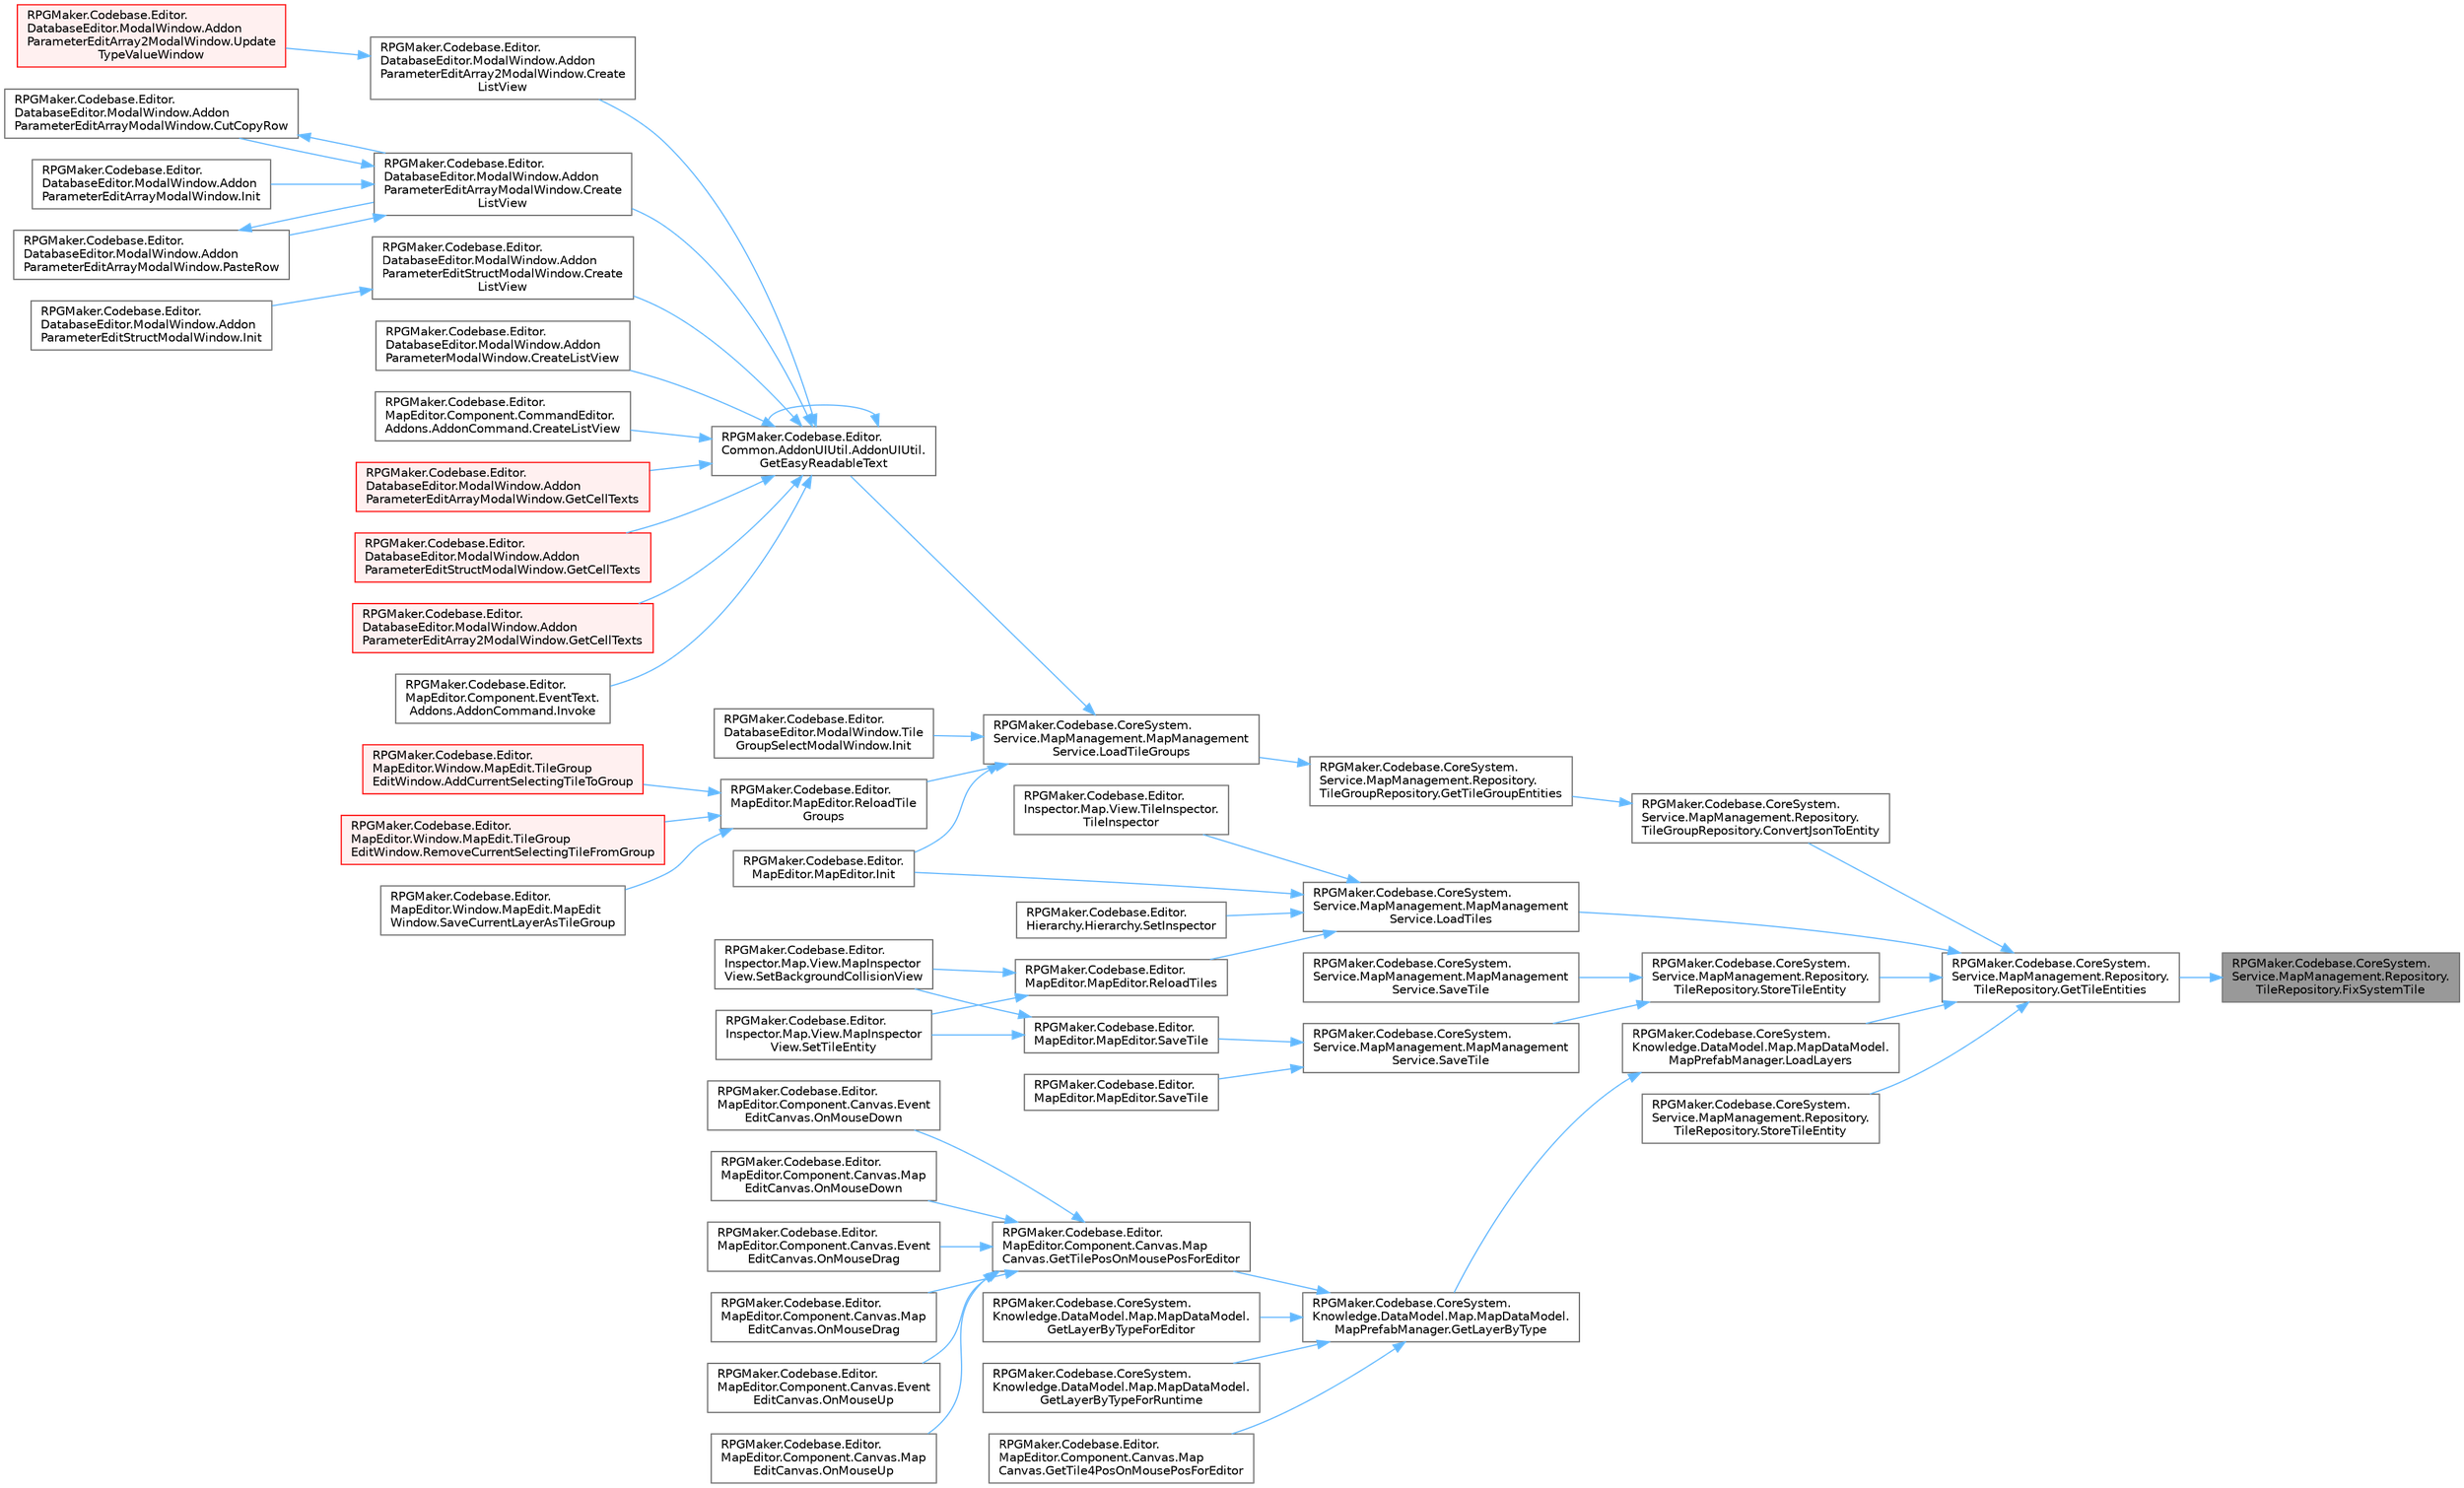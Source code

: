 digraph "RPGMaker.Codebase.CoreSystem.Service.MapManagement.Repository.TileRepository.FixSystemTile"
{
 // LATEX_PDF_SIZE
  bgcolor="transparent";
  edge [fontname=Helvetica,fontsize=10,labelfontname=Helvetica,labelfontsize=10];
  node [fontname=Helvetica,fontsize=10,shape=box,height=0.2,width=0.4];
  rankdir="RL";
  Node1 [id="Node000001",label="RPGMaker.Codebase.CoreSystem.\lService.MapManagement.Repository.\lTileRepository.FixSystemTile",height=0.2,width=0.4,color="gray40", fillcolor="grey60", style="filled", fontcolor="black",tooltip="😁 システム・タイル修正"];
  Node1 -> Node2 [id="edge1_Node000001_Node000002",dir="back",color="steelblue1",style="solid",tooltip=" "];
  Node2 [id="Node000002",label="RPGMaker.Codebase.CoreSystem.\lService.MapManagement.Repository.\lTileRepository.GetTileEntities",height=0.2,width=0.4,color="grey40", fillcolor="white", style="filled",URL="$d3/df6/class_r_p_g_maker_1_1_codebase_1_1_core_system_1_1_service_1_1_map_management_1_1_repository_1_1_tile_repository.html#ae0ca3d1484f74759cd4fa3393c5ae080",tooltip="😁 登録済みの全タイルを取得する"];
  Node2 -> Node3 [id="edge2_Node000002_Node000003",dir="back",color="steelblue1",style="solid",tooltip=" "];
  Node3 [id="Node000003",label="RPGMaker.Codebase.CoreSystem.\lService.MapManagement.Repository.\lTileGroupRepository.ConvertJsonToEntity",height=0.2,width=0.4,color="grey40", fillcolor="white", style="filled",URL="$d5/d90/class_r_p_g_maker_1_1_codebase_1_1_core_system_1_1_service_1_1_map_management_1_1_repository_1_1_tile_group_repository.html#ab90ed296eefeffab8f631890c196561d",tooltip="😁 JSONからエンティティへ変換"];
  Node3 -> Node4 [id="edge3_Node000003_Node000004",dir="back",color="steelblue1",style="solid",tooltip=" "];
  Node4 [id="Node000004",label="RPGMaker.Codebase.CoreSystem.\lService.MapManagement.Repository.\lTileGroupRepository.GetTileGroupEntities",height=0.2,width=0.4,color="grey40", fillcolor="white", style="filled",URL="$d5/d90/class_r_p_g_maker_1_1_codebase_1_1_core_system_1_1_service_1_1_map_management_1_1_repository_1_1_tile_group_repository.html#abfa2ebe69095a2b5be71839cdb3dc235",tooltip="😁 タイル・グループ・エンティティ取得"];
  Node4 -> Node5 [id="edge4_Node000004_Node000005",dir="back",color="steelblue1",style="solid",tooltip=" "];
  Node5 [id="Node000005",label="RPGMaker.Codebase.CoreSystem.\lService.MapManagement.MapManagement\lService.LoadTileGroups",height=0.2,width=0.4,color="grey40", fillcolor="white", style="filled",URL="$da/d11/class_r_p_g_maker_1_1_codebase_1_1_core_system_1_1_service_1_1_map_management_1_1_map_management_service.html#a4ce791714d2c7a494febf9f7f4b4bac2",tooltip="😁 [タイルグループ操作]"];
  Node5 -> Node6 [id="edge5_Node000005_Node000006",dir="back",color="steelblue1",style="solid",tooltip=" "];
  Node6 [id="Node000006",label="RPGMaker.Codebase.Editor.\lCommon.AddonUIUtil.AddonUIUtil.\lGetEasyReadableText",height=0.2,width=0.4,color="grey40", fillcolor="white", style="filled",URL="$d4/d5f/class_r_p_g_maker_1_1_codebase_1_1_editor_1_1_common_1_1_addon_u_i_util_1_1_addon_u_i_util.html#a2e27a60230e482d3f5605b82634925cb",tooltip="😁 簡単読みやすいテキスト取得"];
  Node6 -> Node7 [id="edge6_Node000006_Node000007",dir="back",color="steelblue1",style="solid",tooltip=" "];
  Node7 [id="Node000007",label="RPGMaker.Codebase.Editor.\lDatabaseEditor.ModalWindow.Addon\lParameterEditArray2ModalWindow.Create\lListView",height=0.2,width=0.4,color="grey40", fillcolor="white", style="filled",URL="$da/d1b/class_r_p_g_maker_1_1_codebase_1_1_editor_1_1_database_editor_1_1_modal_window_1_1_addon_parameter_edit_array2_modal_window.html#a5ba1083e2d9cedbd3a9d9d09c58ac850",tooltip="😁 リスト・ビュー作成"];
  Node7 -> Node8 [id="edge7_Node000007_Node000008",dir="back",color="steelblue1",style="solid",tooltip=" "];
  Node8 [id="Node000008",label="RPGMaker.Codebase.Editor.\lDatabaseEditor.ModalWindow.Addon\lParameterEditArray2ModalWindow.Update\lTypeValueWindow",height=0.2,width=0.4,color="red", fillcolor="#FFF0F0", style="filled",URL="$da/d1b/class_r_p_g_maker_1_1_codebase_1_1_editor_1_1_database_editor_1_1_modal_window_1_1_addon_parameter_edit_array2_modal_window.html#a276b6fc351b3a2e8ae0cbe66f5e523bf",tooltip="😁 型値ウィンドウ更新"];
  Node6 -> Node16 [id="edge8_Node000006_Node000016",dir="back",color="steelblue1",style="solid",tooltip=" "];
  Node16 [id="Node000016",label="RPGMaker.Codebase.Editor.\lDatabaseEditor.ModalWindow.Addon\lParameterEditArrayModalWindow.Create\lListView",height=0.2,width=0.4,color="grey40", fillcolor="white", style="filled",URL="$d1/d7f/class_r_p_g_maker_1_1_codebase_1_1_editor_1_1_database_editor_1_1_modal_window_1_1_addon_parameter_edit_array_modal_window.html#a9db2ab59d7a41e650d355c6fc05db5c3",tooltip="😁 リスト・ビュー作成"];
  Node16 -> Node17 [id="edge9_Node000016_Node000017",dir="back",color="steelblue1",style="solid",tooltip=" "];
  Node17 [id="Node000017",label="RPGMaker.Codebase.Editor.\lDatabaseEditor.ModalWindow.Addon\lParameterEditArrayModalWindow.CutCopyRow",height=0.2,width=0.4,color="grey40", fillcolor="white", style="filled",URL="$d1/d7f/class_r_p_g_maker_1_1_codebase_1_1_editor_1_1_database_editor_1_1_modal_window_1_1_addon_parameter_edit_array_modal_window.html#a72eebb28e5116e3ff64fc722b525af7c",tooltip="😁 カット・コピー行"];
  Node17 -> Node16 [id="edge10_Node000017_Node000016",dir="back",color="steelblue1",style="solid",tooltip=" "];
  Node16 -> Node18 [id="edge11_Node000016_Node000018",dir="back",color="steelblue1",style="solid",tooltip=" "];
  Node18 [id="Node000018",label="RPGMaker.Codebase.Editor.\lDatabaseEditor.ModalWindow.Addon\lParameterEditArrayModalWindow.Init",height=0.2,width=0.4,color="grey40", fillcolor="white", style="filled",URL="$d1/d7f/class_r_p_g_maker_1_1_codebase_1_1_editor_1_1_database_editor_1_1_modal_window_1_1_addon_parameter_edit_array_modal_window.html#a78764c473ecc9a1e02c3a07fb91028b4",tooltip="😁 初期化"];
  Node16 -> Node19 [id="edge12_Node000016_Node000019",dir="back",color="steelblue1",style="solid",tooltip=" "];
  Node19 [id="Node000019",label="RPGMaker.Codebase.Editor.\lDatabaseEditor.ModalWindow.Addon\lParameterEditArrayModalWindow.PasteRow",height=0.2,width=0.4,color="grey40", fillcolor="white", style="filled",URL="$d1/d7f/class_r_p_g_maker_1_1_codebase_1_1_editor_1_1_database_editor_1_1_modal_window_1_1_addon_parameter_edit_array_modal_window.html#a9c43b854109729f5b20676c6d847013d",tooltip="😁 行貼り付け"];
  Node19 -> Node16 [id="edge13_Node000019_Node000016",dir="back",color="steelblue1",style="solid",tooltip=" "];
  Node6 -> Node20 [id="edge14_Node000006_Node000020",dir="back",color="steelblue1",style="solid",tooltip=" "];
  Node20 [id="Node000020",label="RPGMaker.Codebase.Editor.\lDatabaseEditor.ModalWindow.Addon\lParameterEditStructModalWindow.Create\lListView",height=0.2,width=0.4,color="grey40", fillcolor="white", style="filled",URL="$d6/d85/class_r_p_g_maker_1_1_codebase_1_1_editor_1_1_database_editor_1_1_modal_window_1_1_addon_parameter_edit_struct_modal_window.html#a045b704d408168740544caa15841cdb8",tooltip="😁 リスト・ビュー作成"];
  Node20 -> Node21 [id="edge15_Node000020_Node000021",dir="back",color="steelblue1",style="solid",tooltip=" "];
  Node21 [id="Node000021",label="RPGMaker.Codebase.Editor.\lDatabaseEditor.ModalWindow.Addon\lParameterEditStructModalWindow.Init",height=0.2,width=0.4,color="grey40", fillcolor="white", style="filled",URL="$d6/d85/class_r_p_g_maker_1_1_codebase_1_1_editor_1_1_database_editor_1_1_modal_window_1_1_addon_parameter_edit_struct_modal_window.html#aa775d7221716b01f2500fc3baccf5691",tooltip="😁 初期化"];
  Node6 -> Node22 [id="edge16_Node000006_Node000022",dir="back",color="steelblue1",style="solid",tooltip=" "];
  Node22 [id="Node000022",label="RPGMaker.Codebase.Editor.\lDatabaseEditor.ModalWindow.Addon\lParameterModalWindow.CreateListView",height=0.2,width=0.4,color="grey40", fillcolor="white", style="filled",URL="$de/d91/class_r_p_g_maker_1_1_codebase_1_1_editor_1_1_database_editor_1_1_modal_window_1_1_addon_parameter_modal_window.html#aac3db9d51ec30afd81b939a71551cc73",tooltip="😁 リストの要素作成"];
  Node6 -> Node23 [id="edge17_Node000006_Node000023",dir="back",color="steelblue1",style="solid",tooltip=" "];
  Node23 [id="Node000023",label="RPGMaker.Codebase.Editor.\lMapEditor.Component.CommandEditor.\lAddons.AddonCommand.CreateListView",height=0.2,width=0.4,color="grey40", fillcolor="white", style="filled",URL="$d8/dad/class_r_p_g_maker_1_1_codebase_1_1_editor_1_1_map_editor_1_1_component_1_1_command_editor_1_1_addons_1_1_addon_command.html#a761c38d03f5da83d0397facb20589c85",tooltip="😁 リストの要素作成"];
  Node6 -> Node24 [id="edge18_Node000006_Node000024",dir="back",color="steelblue1",style="solid",tooltip=" "];
  Node24 [id="Node000024",label="RPGMaker.Codebase.Editor.\lDatabaseEditor.ModalWindow.Addon\lParameterEditArrayModalWindow.GetCellTexts",height=0.2,width=0.4,color="red", fillcolor="#FFF0F0", style="filled",URL="$d1/d7f/class_r_p_g_maker_1_1_codebase_1_1_editor_1_1_database_editor_1_1_modal_window_1_1_addon_parameter_edit_array_modal_window.html#afc557203c46c0be0f81dba1309220f56",tooltip="😁 セル・テキスト取得"];
  Node6 -> Node27 [id="edge19_Node000006_Node000027",dir="back",color="steelblue1",style="solid",tooltip=" "];
  Node27 [id="Node000027",label="RPGMaker.Codebase.Editor.\lDatabaseEditor.ModalWindow.Addon\lParameterEditStructModalWindow.GetCellTexts",height=0.2,width=0.4,color="red", fillcolor="#FFF0F0", style="filled",URL="$d6/d85/class_r_p_g_maker_1_1_codebase_1_1_editor_1_1_database_editor_1_1_modal_window_1_1_addon_parameter_edit_struct_modal_window.html#af643c754e819b5b16233276169b4d5c4",tooltip="😁 セル・テキスト取得"];
  Node6 -> Node30 [id="edge20_Node000006_Node000030",dir="back",color="steelblue1",style="solid",tooltip=" "];
  Node30 [id="Node000030",label="RPGMaker.Codebase.Editor.\lDatabaseEditor.ModalWindow.Addon\lParameterEditArray2ModalWindow.GetCellTexts",height=0.2,width=0.4,color="red", fillcolor="#FFF0F0", style="filled",URL="$da/d1b/class_r_p_g_maker_1_1_codebase_1_1_editor_1_1_database_editor_1_1_modal_window_1_1_addon_parameter_edit_array2_modal_window.html#a5aa2695048712ad6d1e18aa0a77cc92e",tooltip="😁 セル・テキスト取得"];
  Node6 -> Node6 [id="edge21_Node000006_Node000006",dir="back",color="steelblue1",style="solid",tooltip=" "];
  Node6 -> Node33 [id="edge22_Node000006_Node000033",dir="back",color="steelblue1",style="solid",tooltip=" "];
  Node33 [id="Node000033",label="RPGMaker.Codebase.Editor.\lMapEditor.Component.EventText.\lAddons.AddonCommand.Invoke",height=0.2,width=0.4,color="grey40", fillcolor="white", style="filled",URL="$db/dab/class_r_p_g_maker_1_1_codebase_1_1_editor_1_1_map_editor_1_1_component_1_1_event_text_1_1_addons_1_1_addon_command.html#acbf04f8b7873d9175d9d4f68bceff70d",tooltip=" "];
  Node5 -> Node34 [id="edge23_Node000005_Node000034",dir="back",color="steelblue1",style="solid",tooltip=" "];
  Node34 [id="Node000034",label="RPGMaker.Codebase.Editor.\lDatabaseEditor.ModalWindow.Tile\lGroupSelectModalWindow.Init",height=0.2,width=0.4,color="grey40", fillcolor="white", style="filled",URL="$d9/ddb/class_r_p_g_maker_1_1_codebase_1_1_editor_1_1_database_editor_1_1_modal_window_1_1_tile_group_select_modal_window.html#af71b604fdcab6b38e65e1b0183c2bbc3",tooltip="😁 初期化"];
  Node5 -> Node35 [id="edge24_Node000005_Node000035",dir="back",color="steelblue1",style="solid",tooltip=" "];
  Node35 [id="Node000035",label="RPGMaker.Codebase.Editor.\lMapEditor.MapEditor.Init",height=0.2,width=0.4,color="grey40", fillcolor="white", style="filled",URL="$d1/d2d/class_r_p_g_maker_1_1_codebase_1_1_editor_1_1_map_editor_1_1_map_editor.html#a6a27673769376135a5960d9f7ad11ca9",tooltip="😁 初期化"];
  Node5 -> Node36 [id="edge25_Node000005_Node000036",dir="back",color="steelblue1",style="solid",tooltip=" "];
  Node36 [id="Node000036",label="RPGMaker.Codebase.Editor.\lMapEditor.MapEditor.ReloadTile\lGroups",height=0.2,width=0.4,color="grey40", fillcolor="white", style="filled",URL="$d1/d2d/class_r_p_g_maker_1_1_codebase_1_1_editor_1_1_map_editor_1_1_map_editor.html#a6915ccd01a813674846fc834c822bdc8",tooltip="😁 タイルグループEntity操作"];
  Node36 -> Node37 [id="edge26_Node000036_Node000037",dir="back",color="steelblue1",style="solid",tooltip=" "];
  Node37 [id="Node000037",label="RPGMaker.Codebase.Editor.\lMapEditor.Window.MapEdit.TileGroup\lEditWindow.AddCurrentSelectingTileToGroup",height=0.2,width=0.4,color="red", fillcolor="#FFF0F0", style="filled",URL="$d6/d17/class_r_p_g_maker_1_1_codebase_1_1_editor_1_1_map_editor_1_1_window_1_1_map_edit_1_1_tile_group_edit_window.html#a9d2bfc803a258e395d0ceaedfeeb0302",tooltip="😁 タイルをグループに追加"];
  Node36 -> Node41 [id="edge27_Node000036_Node000041",dir="back",color="steelblue1",style="solid",tooltip=" "];
  Node41 [id="Node000041",label="RPGMaker.Codebase.Editor.\lMapEditor.Window.MapEdit.TileGroup\lEditWindow.RemoveCurrentSelectingTileFromGroup",height=0.2,width=0.4,color="red", fillcolor="#FFF0F0", style="filled",URL="$d6/d17/class_r_p_g_maker_1_1_codebase_1_1_editor_1_1_map_editor_1_1_window_1_1_map_edit_1_1_tile_group_edit_window.html#a4b0db371feecaf2df578bc4fbcbdce31",tooltip="😁 タイルをグループから削除"];
  Node36 -> Node42 [id="edge28_Node000036_Node000042",dir="back",color="steelblue1",style="solid",tooltip=" "];
  Node42 [id="Node000042",label="RPGMaker.Codebase.Editor.\lMapEditor.Window.MapEdit.MapEdit\lWindow.SaveCurrentLayerAsTileGroup",height=0.2,width=0.4,color="grey40", fillcolor="white", style="filled",URL="$d9/d6e/class_r_p_g_maker_1_1_codebase_1_1_editor_1_1_map_editor_1_1_window_1_1_map_edit_1_1_map_edit_window.html#afb120f869c22fffd4ce5f89492393618",tooltip="😁 選択中のレイヤーにあるタイル群を新しいタイルグループとして保存"];
  Node2 -> Node43 [id="edge29_Node000002_Node000043",dir="back",color="steelblue1",style="solid",tooltip=" "];
  Node43 [id="Node000043",label="RPGMaker.Codebase.CoreSystem.\lKnowledge.DataModel.Map.MapDataModel.\lMapPrefabManager.LoadLayers",height=0.2,width=0.4,color="grey40", fillcolor="white", style="filled",URL="$dd/db9/class_r_p_g_maker_1_1_codebase_1_1_core_system_1_1_knowledge_1_1_data_model_1_1_map_1_1_map_data_model_1_1_map_prefab_manager.html#aac4a9ecb831173780cab4625615b7c2e",tooltip="😁 レイヤー（タイル関連ファイル含む）を読み込む"];
  Node43 -> Node44 [id="edge30_Node000043_Node000044",dir="back",color="steelblue1",style="solid",tooltip=" "];
  Node44 [id="Node000044",label="RPGMaker.Codebase.CoreSystem.\lKnowledge.DataModel.Map.MapDataModel.\lMapPrefabManager.GetLayerByType",height=0.2,width=0.4,color="grey40", fillcolor="white", style="filled",URL="$dd/db9/class_r_p_g_maker_1_1_codebase_1_1_core_system_1_1_knowledge_1_1_data_model_1_1_map_1_1_map_data_model_1_1_map_prefab_manager.html#a9b83ebdf97e4d9766ac286e37d34782a",tooltip="😁 種別を指定してレイヤーを取得"];
  Node44 -> Node45 [id="edge31_Node000044_Node000045",dir="back",color="steelblue1",style="solid",tooltip=" "];
  Node45 [id="Node000045",label="RPGMaker.Codebase.CoreSystem.\lKnowledge.DataModel.Map.MapDataModel.\lGetLayerByTypeForEditor",height=0.2,width=0.4,color="grey40", fillcolor="white", style="filled",URL="$d8/d51/class_r_p_g_maker_1_1_codebase_1_1_core_system_1_1_knowledge_1_1_data_model_1_1_map_1_1_map_data_model.html#a5852413940359eac687e4cd849b5884c",tooltip="😁 エディターのために型に紐づくレイヤー取得"];
  Node44 -> Node46 [id="edge32_Node000044_Node000046",dir="back",color="steelblue1",style="solid",tooltip=" "];
  Node46 [id="Node000046",label="RPGMaker.Codebase.CoreSystem.\lKnowledge.DataModel.Map.MapDataModel.\lGetLayerByTypeForRuntime",height=0.2,width=0.4,color="grey40", fillcolor="white", style="filled",URL="$d8/d51/class_r_p_g_maker_1_1_codebase_1_1_core_system_1_1_knowledge_1_1_data_model_1_1_map_1_1_map_data_model.html#a0cccc4533b23775a14023323c2bd224b",tooltip="😁 実行時のために型に紐づくレイヤー取得"];
  Node44 -> Node47 [id="edge33_Node000044_Node000047",dir="back",color="steelblue1",style="solid",tooltip=" "];
  Node47 [id="Node000047",label="RPGMaker.Codebase.Editor.\lMapEditor.Component.Canvas.Map\lCanvas.GetTile4PosOnMousePosForEditor",height=0.2,width=0.4,color="grey40", fillcolor="white", style="filled",URL="$da/d63/class_r_p_g_maker_1_1_codebase_1_1_editor_1_1_map_editor_1_1_component_1_1_canvas_1_1_map_canvas.html#a0438245b07da004208f66f6c0a3d10ba",tooltip="😁 4分の1のタイルの場合の座標取得"];
  Node44 -> Node48 [id="edge34_Node000044_Node000048",dir="back",color="steelblue1",style="solid",tooltip=" "];
  Node48 [id="Node000048",label="RPGMaker.Codebase.Editor.\lMapEditor.Component.Canvas.Map\lCanvas.GetTilePosOnMousePosForEditor",height=0.2,width=0.4,color="grey40", fillcolor="white", style="filled",URL="$da/d63/class_r_p_g_maker_1_1_codebase_1_1_editor_1_1_map_editor_1_1_component_1_1_canvas_1_1_map_canvas.html#ac372ff97b58cec49e62e2d139668be91",tooltip="😁 タイル座標を取得する"];
  Node48 -> Node49 [id="edge35_Node000048_Node000049",dir="back",color="steelblue1",style="solid",tooltip=" "];
  Node49 [id="Node000049",label="RPGMaker.Codebase.Editor.\lMapEditor.Component.Canvas.Event\lEditCanvas.OnMouseDown",height=0.2,width=0.4,color="grey40", fillcolor="white", style="filled",URL="$df/d64/class_r_p_g_maker_1_1_codebase_1_1_editor_1_1_map_editor_1_1_component_1_1_canvas_1_1_event_edit_canvas.html#a35a123f6a34a500ff553754503a99294",tooltip="😁 マウス押下時"];
  Node48 -> Node50 [id="edge36_Node000048_Node000050",dir="back",color="steelblue1",style="solid",tooltip=" "];
  Node50 [id="Node000050",label="RPGMaker.Codebase.Editor.\lMapEditor.Component.Canvas.Map\lEditCanvas.OnMouseDown",height=0.2,width=0.4,color="grey40", fillcolor="white", style="filled",URL="$d9/df5/class_r_p_g_maker_1_1_codebase_1_1_editor_1_1_map_editor_1_1_component_1_1_canvas_1_1_map_edit_canvas.html#a1917e6d9a9cd5104849daaa0a524bde0",tooltip="😁 マウス押下時"];
  Node48 -> Node51 [id="edge37_Node000048_Node000051",dir="back",color="steelblue1",style="solid",tooltip=" "];
  Node51 [id="Node000051",label="RPGMaker.Codebase.Editor.\lMapEditor.Component.Canvas.Event\lEditCanvas.OnMouseDrag",height=0.2,width=0.4,color="grey40", fillcolor="white", style="filled",URL="$df/d64/class_r_p_g_maker_1_1_codebase_1_1_editor_1_1_map_editor_1_1_component_1_1_canvas_1_1_event_edit_canvas.html#a4a88198269c75ee5977b9997ea031127",tooltip="😁 マウス・ドラッグ時"];
  Node48 -> Node52 [id="edge38_Node000048_Node000052",dir="back",color="steelblue1",style="solid",tooltip=" "];
  Node52 [id="Node000052",label="RPGMaker.Codebase.Editor.\lMapEditor.Component.Canvas.Map\lEditCanvas.OnMouseDrag",height=0.2,width=0.4,color="grey40", fillcolor="white", style="filled",URL="$d9/df5/class_r_p_g_maker_1_1_codebase_1_1_editor_1_1_map_editor_1_1_component_1_1_canvas_1_1_map_edit_canvas.html#acacde0a8c97cb2f2893f92c918c11ca0",tooltip="😁 マウス・ドラッグ時"];
  Node48 -> Node53 [id="edge39_Node000048_Node000053",dir="back",color="steelblue1",style="solid",tooltip=" "];
  Node53 [id="Node000053",label="RPGMaker.Codebase.Editor.\lMapEditor.Component.Canvas.Event\lEditCanvas.OnMouseUp",height=0.2,width=0.4,color="grey40", fillcolor="white", style="filled",URL="$df/d64/class_r_p_g_maker_1_1_codebase_1_1_editor_1_1_map_editor_1_1_component_1_1_canvas_1_1_event_edit_canvas.html#a12f00b58b7d3a594e87001b6d90e5b5c",tooltip="😁 マウス・アップ時"];
  Node48 -> Node54 [id="edge40_Node000048_Node000054",dir="back",color="steelblue1",style="solid",tooltip=" "];
  Node54 [id="Node000054",label="RPGMaker.Codebase.Editor.\lMapEditor.Component.Canvas.Map\lEditCanvas.OnMouseUp",height=0.2,width=0.4,color="grey40", fillcolor="white", style="filled",URL="$d9/df5/class_r_p_g_maker_1_1_codebase_1_1_editor_1_1_map_editor_1_1_component_1_1_canvas_1_1_map_edit_canvas.html#a2d1fe4019d735e9b066378e5236ca40b",tooltip="😁 マウス・アップ時"];
  Node2 -> Node55 [id="edge41_Node000002_Node000055",dir="back",color="steelblue1",style="solid",tooltip=" "];
  Node55 [id="Node000055",label="RPGMaker.Codebase.CoreSystem.\lService.MapManagement.MapManagement\lService.LoadTiles",height=0.2,width=0.4,color="grey40", fillcolor="white", style="filled",URL="$da/d11/class_r_p_g_maker_1_1_codebase_1_1_core_system_1_1_service_1_1_map_management_1_1_map_management_service.html#abffdd4ef800b2dedc3af9494ec6b50e8",tooltip="😁 [タイル操作]"];
  Node55 -> Node35 [id="edge42_Node000055_Node000035",dir="back",color="steelblue1",style="solid",tooltip=" "];
  Node55 -> Node56 [id="edge43_Node000055_Node000056",dir="back",color="steelblue1",style="solid",tooltip=" "];
  Node56 [id="Node000056",label="RPGMaker.Codebase.Editor.\lMapEditor.MapEditor.ReloadTiles",height=0.2,width=0.4,color="grey40", fillcolor="white", style="filled",URL="$d1/d2d/class_r_p_g_maker_1_1_codebase_1_1_editor_1_1_map_editor_1_1_map_editor.html#a13ba34636f04b78a920692bb00b63832",tooltip="😁 タイル一覧を再取得する."];
  Node56 -> Node57 [id="edge44_Node000056_Node000057",dir="back",color="steelblue1",style="solid",tooltip=" "];
  Node57 [id="Node000057",label="RPGMaker.Codebase.Editor.\lInspector.Map.View.MapInspector\lView.SetBackgroundCollisionView",height=0.2,width=0.4,color="grey40", fillcolor="white", style="filled",URL="$d2/d9d/class_r_p_g_maker_1_1_codebase_1_1_editor_1_1_inspector_1_1_map_1_1_view_1_1_map_inspector_view.html#ab844e9b7cae0fc5be64339522f47073d",tooltip="😁 背景衝突ビュー設定"];
  Node56 -> Node58 [id="edge45_Node000056_Node000058",dir="back",color="steelblue1",style="solid",tooltip=" "];
  Node58 [id="Node000058",label="RPGMaker.Codebase.Editor.\lInspector.Map.View.MapInspector\lView.SetTileEntity",height=0.2,width=0.4,color="grey40", fillcolor="white", style="filled",URL="$d2/d9d/class_r_p_g_maker_1_1_codebase_1_1_editor_1_1_inspector_1_1_map_1_1_view_1_1_map_inspector_view.html#aa126f5b71de3dc3ee0b92906e2fe94cc",tooltip="😁 タイル・エンティティ設定"];
  Node55 -> Node59 [id="edge46_Node000055_Node000059",dir="back",color="steelblue1",style="solid",tooltip=" "];
  Node59 [id="Node000059",label="RPGMaker.Codebase.Editor.\lHierarchy.Hierarchy.SetInspector",height=0.2,width=0.4,color="grey40", fillcolor="white", style="filled",URL="$de/ddc/class_r_p_g_maker_1_1_codebase_1_1_editor_1_1_hierarchy_1_1_hierarchy.html#a2b194448f5fcca77e60d5bc10f9ddbb7",tooltip="😁 最後に開いていたインスペクターを開く"];
  Node55 -> Node60 [id="edge47_Node000055_Node000060",dir="back",color="steelblue1",style="solid",tooltip=" "];
  Node60 [id="Node000060",label="RPGMaker.Codebase.Editor.\lInspector.Map.View.TileInspector.\lTileInspector",height=0.2,width=0.4,color="grey40", fillcolor="white", style="filled",URL="$d4/d9a/class_r_p_g_maker_1_1_codebase_1_1_editor_1_1_inspector_1_1_map_1_1_view_1_1_tile_inspector.html#adf69a1b5958da13b7289eae3c5f69451",tooltip="😁 生成"];
  Node2 -> Node61 [id="edge48_Node000002_Node000061",dir="back",color="steelblue1",style="solid",tooltip=" "];
  Node61 [id="Node000061",label="RPGMaker.Codebase.CoreSystem.\lService.MapManagement.Repository.\lTileRepository.StoreTileEntity",height=0.2,width=0.4,color="grey40", fillcolor="white", style="filled",URL="$d3/df6/class_r_p_g_maker_1_1_codebase_1_1_core_system_1_1_service_1_1_map_management_1_1_repository_1_1_tile_repository.html#a84cb2002ec8c8cc8d467610e7dd11fc9",tooltip="😁 タイルを保存する"];
  Node2 -> Node62 [id="edge49_Node000002_Node000062",dir="back",color="steelblue1",style="solid",tooltip=" "];
  Node62 [id="Node000062",label="RPGMaker.Codebase.CoreSystem.\lService.MapManagement.Repository.\lTileRepository.StoreTileEntity",height=0.2,width=0.4,color="grey40", fillcolor="white", style="filled",URL="$d3/df6/class_r_p_g_maker_1_1_codebase_1_1_core_system_1_1_service_1_1_map_management_1_1_repository_1_1_tile_repository.html#a5fd7bffe6e00e4fff949ab32173a3a55",tooltip="😁 タイルを保存する"];
  Node62 -> Node63 [id="edge50_Node000062_Node000063",dir="back",color="steelblue1",style="solid",tooltip=" "];
  Node63 [id="Node000063",label="RPGMaker.Codebase.CoreSystem.\lService.MapManagement.MapManagement\lService.SaveTile",height=0.2,width=0.4,color="grey40", fillcolor="white", style="filled",URL="$da/d11/class_r_p_g_maker_1_1_codebase_1_1_core_system_1_1_service_1_1_map_management_1_1_map_management_service.html#acaf1eeb09842c3a01b93388b92d1d3df",tooltip="😁 [タイル操作]"];
  Node62 -> Node64 [id="edge51_Node000062_Node000064",dir="back",color="steelblue1",style="solid",tooltip=" "];
  Node64 [id="Node000064",label="RPGMaker.Codebase.CoreSystem.\lService.MapManagement.MapManagement\lService.SaveTile",height=0.2,width=0.4,color="grey40", fillcolor="white", style="filled",URL="$da/d11/class_r_p_g_maker_1_1_codebase_1_1_core_system_1_1_service_1_1_map_management_1_1_map_management_service.html#a92bdce751c31d9318993f7800f932539",tooltip="😁 [タイル操作]"];
  Node64 -> Node65 [id="edge52_Node000064_Node000065",dir="back",color="steelblue1",style="solid",tooltip=" "];
  Node65 [id="Node000065",label="RPGMaker.Codebase.Editor.\lMapEditor.MapEditor.SaveTile",height=0.2,width=0.4,color="grey40", fillcolor="white", style="filled",URL="$d1/d2d/class_r_p_g_maker_1_1_codebase_1_1_editor_1_1_map_editor_1_1_map_editor.html#acdb09baec886c5a36131d544e9b4f378",tooltip="😁 タイルを保存する."];
  Node64 -> Node66 [id="edge53_Node000064_Node000066",dir="back",color="steelblue1",style="solid",tooltip=" "];
  Node66 [id="Node000066",label="RPGMaker.Codebase.Editor.\lMapEditor.MapEditor.SaveTile",height=0.2,width=0.4,color="grey40", fillcolor="white", style="filled",URL="$d1/d2d/class_r_p_g_maker_1_1_codebase_1_1_editor_1_1_map_editor_1_1_map_editor.html#a452e089ab0e9155fd77d2413a510a516",tooltip="😁 タイルを保存する."];
  Node66 -> Node57 [id="edge54_Node000066_Node000057",dir="back",color="steelblue1",style="solid",tooltip=" "];
  Node66 -> Node58 [id="edge55_Node000066_Node000058",dir="back",color="steelblue1",style="solid",tooltip=" "];
}
